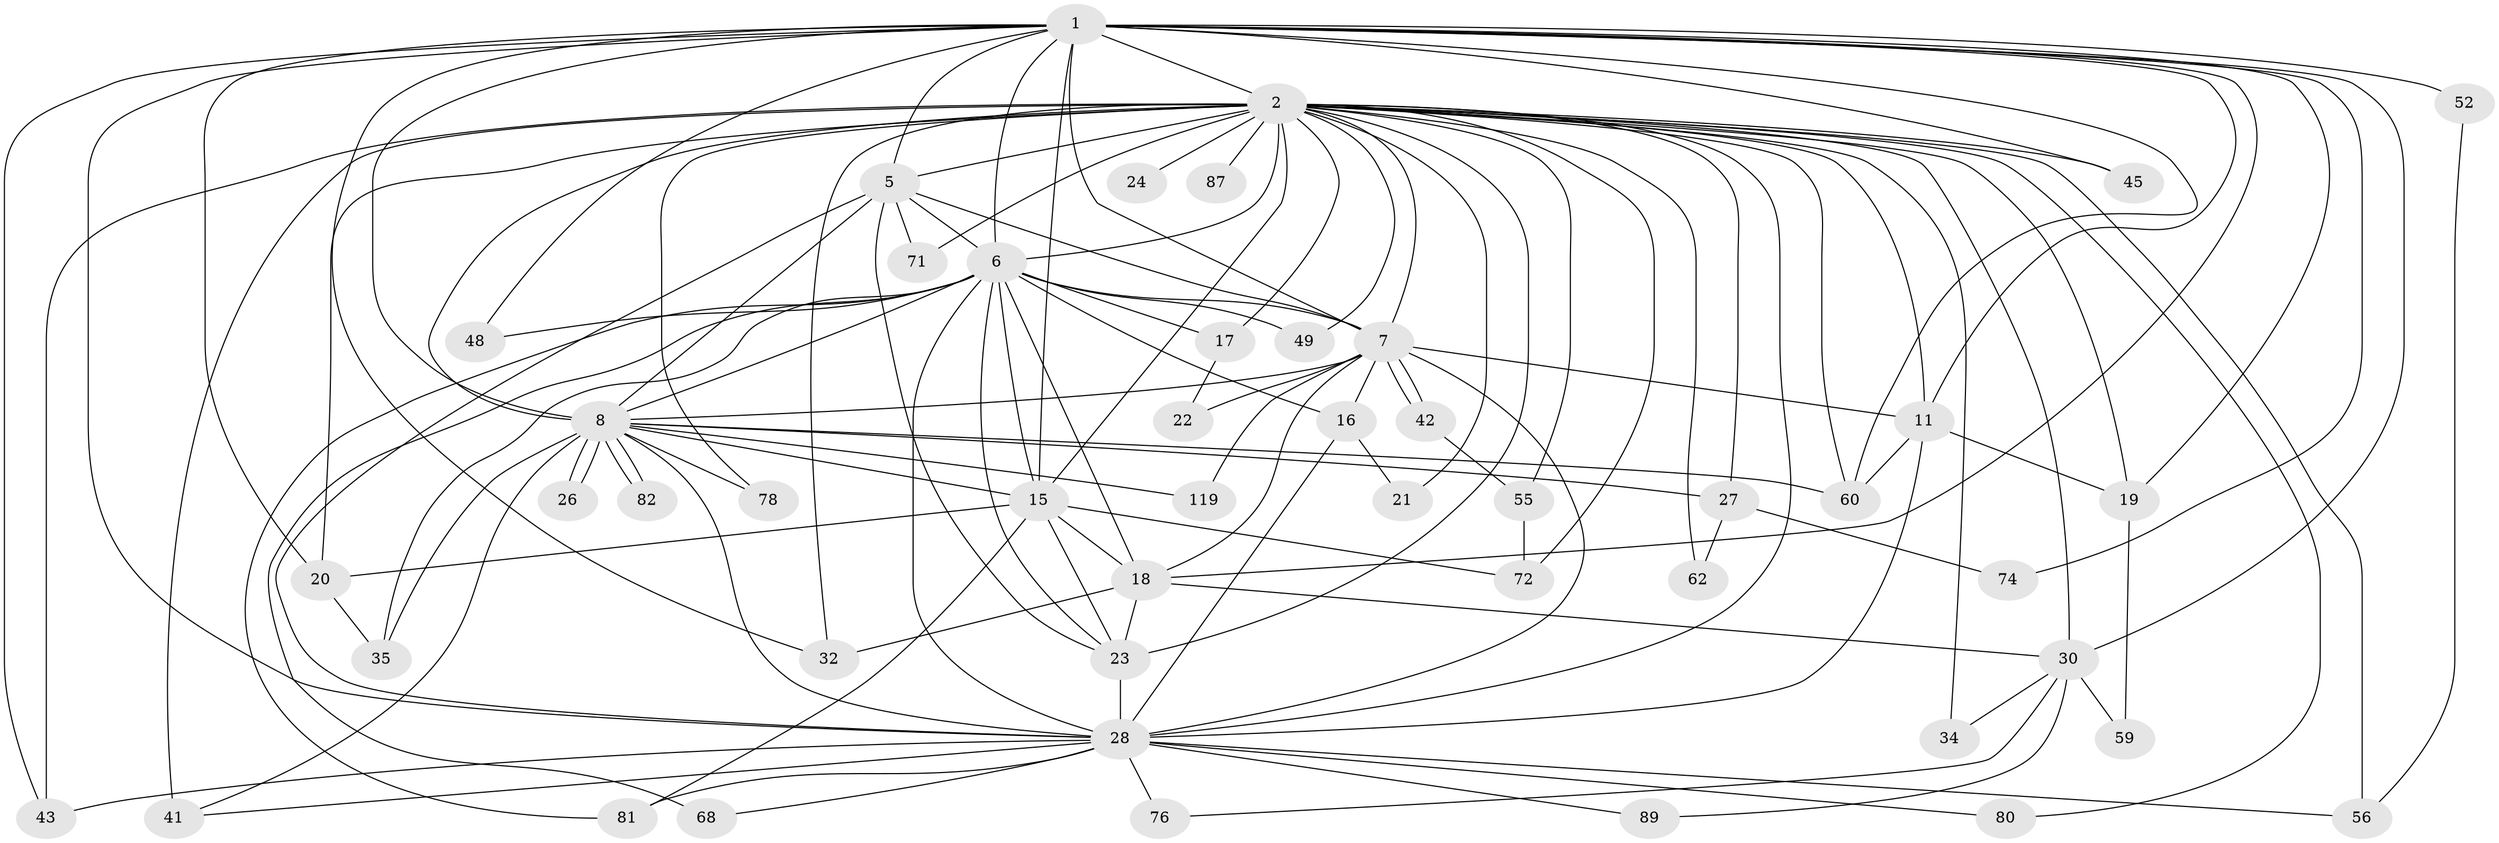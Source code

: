 // original degree distribution, {23: 0.01652892561983471, 31: 0.008264462809917356, 17: 0.01652892561983471, 13: 0.008264462809917356, 21: 0.008264462809917356, 25: 0.008264462809917356, 16: 0.008264462809917356, 19: 0.008264462809917356, 4: 0.049586776859504134, 3: 0.2066115702479339, 5: 0.06611570247933884, 10: 0.024793388429752067, 2: 0.5371900826446281, 7: 0.008264462809917356, 8: 0.008264462809917356, 9: 0.008264462809917356, 6: 0.008264462809917356}
// Generated by graph-tools (version 1.1) at 2025/17/03/04/25 18:17:53]
// undirected, 48 vertices, 123 edges
graph export_dot {
graph [start="1"]
  node [color=gray90,style=filled];
  1 [super="+4+57"];
  2 [super="+96+95+110+105+85+46+92+33+3+37+90+104+40+91+9+63+65+13"];
  5 [super="+70+12+44"];
  6 [super="+51+10"];
  7;
  8;
  11 [super="+39"];
  15 [super="+67+101+61+84"];
  16 [super="+66"];
  17;
  18 [super="+103+86"];
  19 [super="+50"];
  20 [super="+36"];
  21;
  22;
  23;
  24;
  26;
  27;
  28 [super="+54+100+75+31+53"];
  30 [super="+77"];
  32;
  34;
  35 [super="+106"];
  41;
  42;
  43 [super="+58"];
  45;
  48;
  49;
  52;
  55 [super="+83"];
  56;
  59;
  60 [super="+115"];
  62;
  68 [super="+98"];
  71;
  72;
  74;
  76;
  78;
  80;
  81 [super="+93"];
  82;
  87;
  89;
  119;
  1 -- 2 [weight=9];
  1 -- 5 [weight=2];
  1 -- 6 [weight=8];
  1 -- 7 [weight=2];
  1 -- 8 [weight=2];
  1 -- 11;
  1 -- 15;
  1 -- 18;
  1 -- 20 [weight=2];
  1 -- 43;
  1 -- 45;
  1 -- 48;
  1 -- 52 [weight=2];
  1 -- 60;
  1 -- 74;
  1 -- 30 [weight=2];
  1 -- 32;
  1 -- 19;
  1 -- 28;
  2 -- 5 [weight=5];
  2 -- 6 [weight=11];
  2 -- 7 [weight=3];
  2 -- 8 [weight=5];
  2 -- 20;
  2 -- 21;
  2 -- 32;
  2 -- 41;
  2 -- 49;
  2 -- 60;
  2 -- 87 [weight=2];
  2 -- 23 [weight=2];
  2 -- 28 [weight=3];
  2 -- 27 [weight=2];
  2 -- 15;
  2 -- 72;
  2 -- 17;
  2 -- 19 [weight=2];
  2 -- 24 [weight=2];
  2 -- 34;
  2 -- 56;
  2 -- 62;
  2 -- 30 [weight=2];
  2 -- 71;
  2 -- 78;
  2 -- 80;
  2 -- 55 [weight=2];
  2 -- 11 [weight=3];
  2 -- 43;
  2 -- 45;
  5 -- 6 [weight=2];
  5 -- 7;
  5 -- 8 [weight=2];
  5 -- 71;
  5 -- 28;
  5 -- 23;
  6 -- 7 [weight=2];
  6 -- 8 [weight=2];
  6 -- 16;
  6 -- 17 [weight=2];
  6 -- 48;
  6 -- 68 [weight=2];
  6 -- 81;
  6 -- 23;
  6 -- 28 [weight=3];
  6 -- 15 [weight=3];
  6 -- 18;
  6 -- 35;
  6 -- 49;
  7 -- 8;
  7 -- 11;
  7 -- 16;
  7 -- 22;
  7 -- 28;
  7 -- 42;
  7 -- 42;
  7 -- 119;
  7 -- 18;
  8 -- 15;
  8 -- 26;
  8 -- 26;
  8 -- 27;
  8 -- 28;
  8 -- 35;
  8 -- 41;
  8 -- 78;
  8 -- 82;
  8 -- 82;
  8 -- 119;
  8 -- 60 [weight=2];
  11 -- 60;
  11 -- 19;
  11 -- 28;
  15 -- 18;
  15 -- 72;
  15 -- 81;
  15 -- 23;
  15 -- 20;
  16 -- 21;
  16 -- 28;
  17 -- 22;
  18 -- 30;
  18 -- 23;
  18 -- 32;
  19 -- 59;
  20 -- 35;
  23 -- 28;
  27 -- 62;
  27 -- 74;
  28 -- 56;
  28 -- 76;
  28 -- 68;
  28 -- 89;
  28 -- 81;
  28 -- 41;
  28 -- 80;
  28 -- 43;
  30 -- 34;
  30 -- 59;
  30 -- 76;
  30 -- 89;
  42 -- 55;
  52 -- 56;
  55 -- 72;
}
